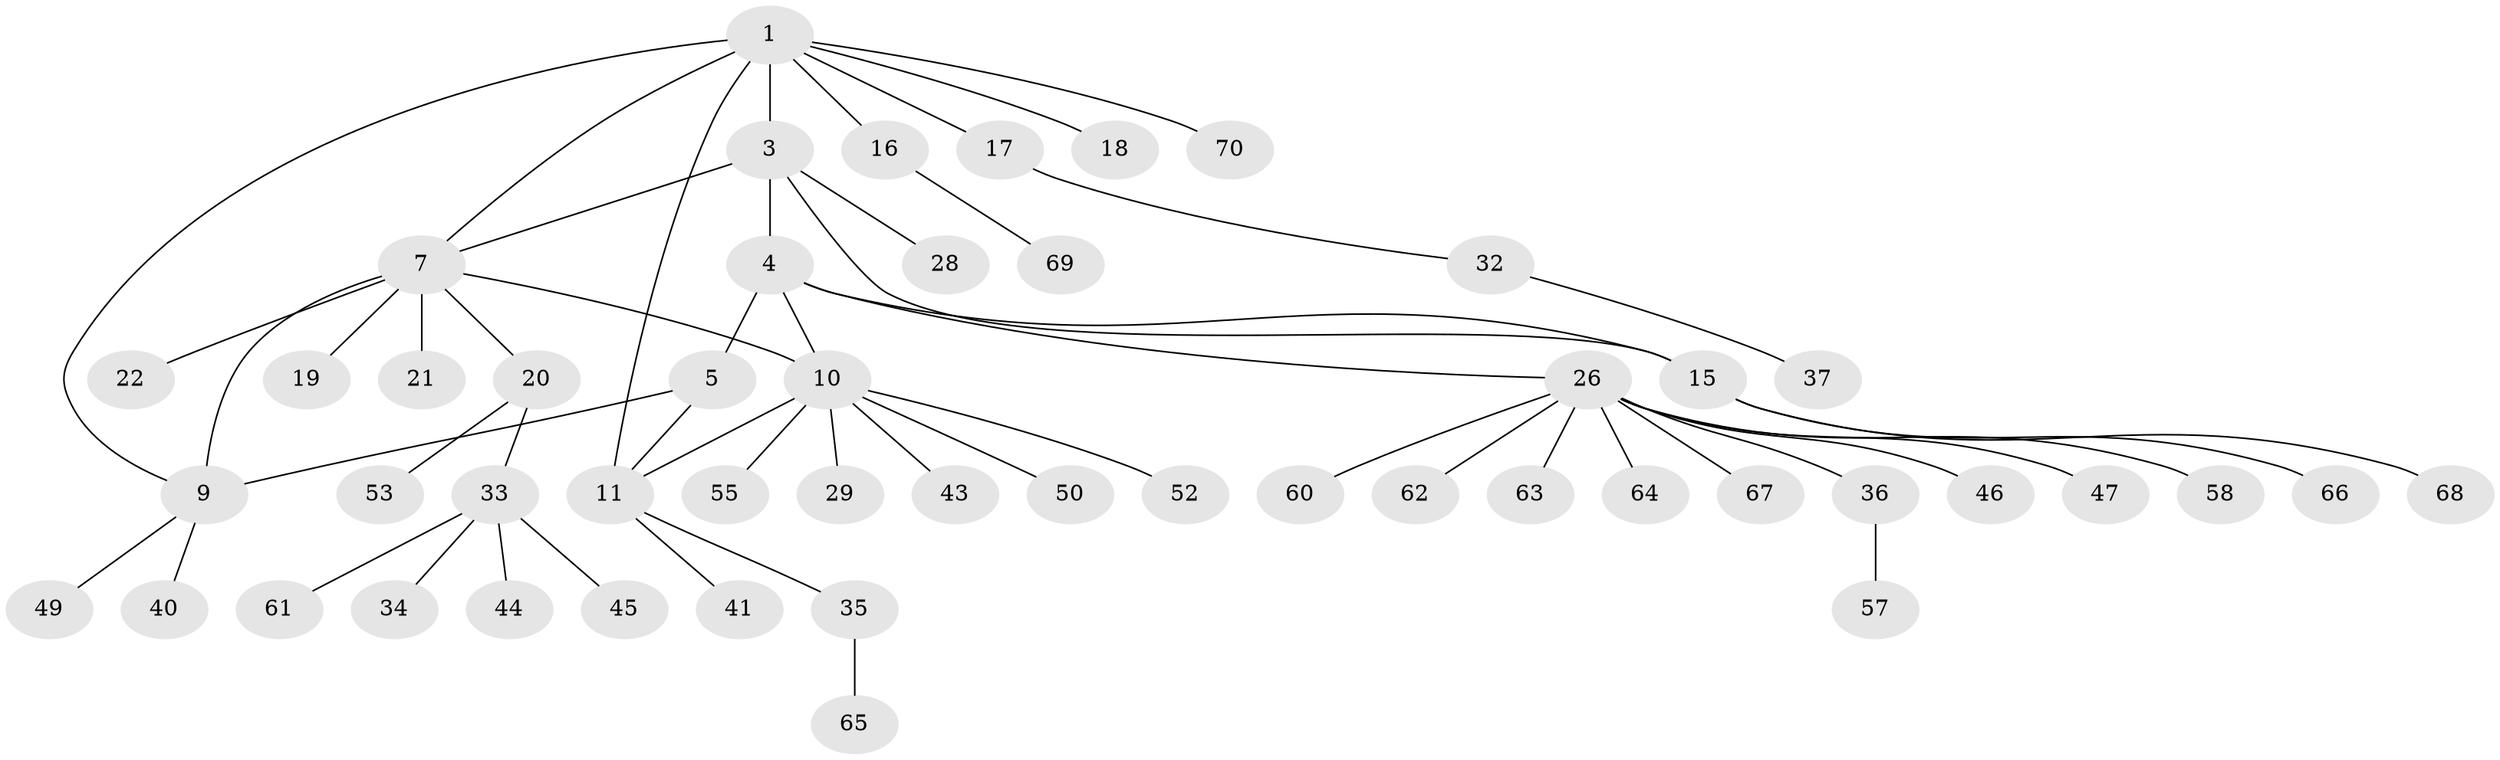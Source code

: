 // original degree distribution, {6: 0.056338028169014086, 5: 0.11267605633802817, 4: 0.028169014084507043, 3: 0.09859154929577464, 10: 0.014084507042253521, 2: 0.11267605633802817, 1: 0.5633802816901409, 7: 0.014084507042253521}
// Generated by graph-tools (version 1.1) at 2025/11/02/27/25 16:11:34]
// undirected, 50 vertices, 56 edges
graph export_dot {
graph [start="1"]
  node [color=gray90,style=filled];
  1 [super="+2"];
  3 [super="+14"];
  4 [super="+13"];
  5 [super="+6"];
  7 [super="+8"];
  9 [super="+24"];
  10 [super="+31"];
  11 [super="+12"];
  15 [super="+30"];
  16 [super="+25"];
  17 [super="+42"];
  18 [super="+59"];
  19;
  20 [super="+48"];
  21 [super="+23"];
  22;
  26 [super="+27"];
  28 [super="+56"];
  29;
  32 [super="+54"];
  33 [super="+38"];
  34;
  35 [super="+39"];
  36 [super="+51"];
  37;
  40;
  41;
  43;
  44;
  45;
  46;
  47;
  49;
  50;
  52;
  53;
  55;
  57;
  58;
  60;
  61;
  62;
  63;
  64;
  65;
  66;
  67;
  68 [super="+71"];
  69;
  70;
  1 -- 3 [weight=2];
  1 -- 17;
  1 -- 18;
  1 -- 9;
  1 -- 11;
  1 -- 16;
  1 -- 70;
  1 -- 7;
  3 -- 4 [weight=2];
  3 -- 7;
  3 -- 28;
  3 -- 15;
  4 -- 5 [weight=2];
  4 -- 26 [weight=2];
  4 -- 10;
  4 -- 15;
  5 -- 11;
  5 -- 9;
  7 -- 9 [weight=2];
  7 -- 10;
  7 -- 19;
  7 -- 20;
  7 -- 21;
  7 -- 22;
  9 -- 40;
  9 -- 49;
  10 -- 11 [weight=2];
  10 -- 29;
  10 -- 43;
  10 -- 50;
  10 -- 52;
  10 -- 55;
  11 -- 35;
  11 -- 41;
  15 -- 66;
  15 -- 68;
  16 -- 69;
  17 -- 32;
  20 -- 33;
  20 -- 53;
  26 -- 36;
  26 -- 46;
  26 -- 47;
  26 -- 64;
  26 -- 67;
  26 -- 58;
  26 -- 60;
  26 -- 62;
  26 -- 63;
  32 -- 37;
  33 -- 34;
  33 -- 45;
  33 -- 61;
  33 -- 44;
  35 -- 65;
  36 -- 57;
}
